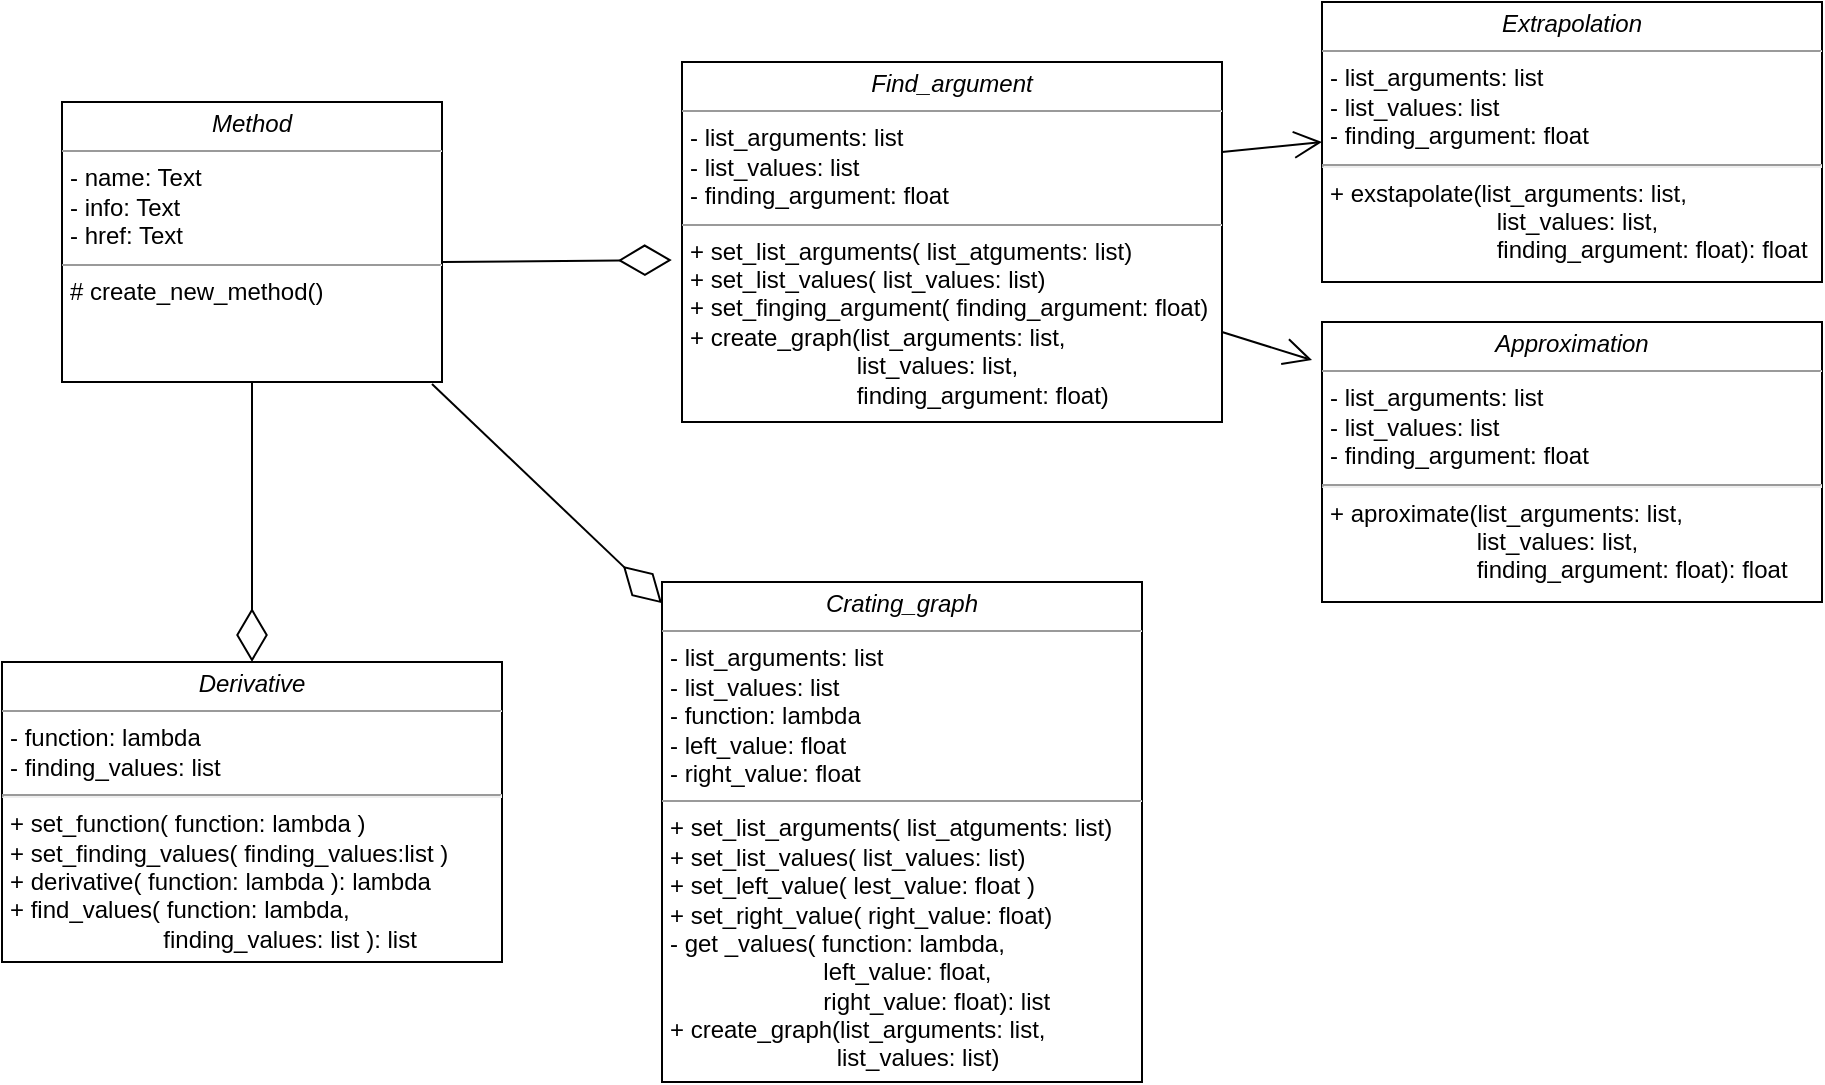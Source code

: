<mxfile version="12.3.6" type="device" pages="1"><diagram name="Page-1" id="c4acf3e9-155e-7222-9cf6-157b1a14988f"><mxGraphModel dx="1422" dy="770" grid="1" gridSize="10" guides="1" tooltips="1" connect="1" arrows="1" fold="1" page="1" pageScale="1" pageWidth="850" pageHeight="1100" background="#ffffff" math="0" shadow="0"><root><mxCell id="0"/><mxCell id="1" parent="0"/><mxCell id="5d2195bd80daf111-10" value="&lt;p style=&quot;margin: 0px ; margin-top: 4px ; text-align: center&quot;&gt;&lt;i&gt;Extrapolation&lt;/i&gt;&lt;/p&gt;&lt;hr size=&quot;1&quot;&gt;&lt;p style=&quot;margin: 0px ; margin-left: 4px&quot;&gt;&lt;/p&gt;&lt;p style=&quot;margin: 0px 0px 0px 4px&quot;&gt;- list_arguments: list&lt;br&gt;- list_values: list&lt;/p&gt;&lt;p style=&quot;margin: 0px ; margin-left: 4px&quot;&gt;&lt;span&gt;- finding_argument: float&lt;/span&gt;&lt;/p&gt;&lt;hr&gt;&lt;p style=&quot;margin: 0px 0px 0px 4px&quot;&gt;+ exstapolate(list_arguments: list,&amp;nbsp;&lt;/p&gt;&lt;p style=&quot;margin: 0px 0px 0px 4px&quot;&gt;&amp;nbsp; &amp;nbsp; &amp;nbsp; &amp;nbsp; &amp;nbsp; &amp;nbsp; &amp;nbsp; &amp;nbsp; &amp;nbsp; &amp;nbsp; &amp;nbsp; &amp;nbsp; &amp;nbsp;list_values: list,&lt;/p&gt;&lt;p style=&quot;margin: 0px 0px 0px 4px&quot;&gt;&amp;nbsp; &amp;nbsp; &amp;nbsp; &amp;nbsp; &amp;nbsp; &amp;nbsp; &amp;nbsp; &amp;nbsp; &amp;nbsp; &amp;nbsp; &amp;nbsp; &amp;nbsp; &amp;nbsp;finding_argument: float): float&lt;/p&gt;" style="verticalAlign=top;align=left;overflow=fill;fontSize=12;fontFamily=Helvetica;html=1;rounded=0;shadow=0;comic=0;labelBackgroundColor=none;strokeWidth=1" parent="1" vertex="1"><mxGeometry x="680" y="40" width="250" height="140" as="geometry"/></mxCell><mxCell id="5d2195bd80daf111-15" value="&lt;p style=&quot;margin: 0px ; margin-top: 4px ; text-align: center&quot;&gt;&lt;i&gt;Find_argument&lt;/i&gt;&lt;/p&gt;&lt;hr size=&quot;1&quot;&gt;&lt;p style=&quot;margin: 0px ; margin-left: 4px&quot;&gt;- list_arguments: list&lt;br&gt;- list_values: list&lt;/p&gt;&lt;p style=&quot;margin: 0px ; margin-left: 4px&quot;&gt;- finding_argument: float&lt;/p&gt;&lt;hr size=&quot;1&quot;&gt;&lt;p style=&quot;margin: 0px ; margin-left: 4px&quot;&gt;+ set_list_arguments( list_atguments: list)&lt;/p&gt;&lt;p style=&quot;margin: 0px ; margin-left: 4px&quot;&gt;+ set_list_values( list_values: list)&lt;/p&gt;&lt;p style=&quot;margin: 0px ; margin-left: 4px&quot;&gt;+ set_finging_argument( finding_argument: float)&lt;/p&gt;&lt;p style=&quot;margin: 0px ; margin-left: 4px&quot;&gt;&lt;span&gt;+ create_graph(&lt;/span&gt;&lt;span&gt;list_arguments: list,&amp;nbsp;&lt;/span&gt;&lt;/p&gt;&lt;p style=&quot;margin: 0px 0px 0px 4px&quot;&gt;&amp;nbsp; &amp;nbsp; &amp;nbsp; &amp;nbsp; &amp;nbsp; &amp;nbsp; &amp;nbsp; &amp;nbsp; &amp;nbsp; &amp;nbsp; &amp;nbsp; &amp;nbsp; &amp;nbsp;list_values: list,&lt;/p&gt;&lt;p style=&quot;margin: 0px 0px 0px 4px&quot;&gt;&lt;span&gt;&amp;nbsp; &amp;nbsp; &amp;nbsp; &amp;nbsp; &amp;nbsp; &amp;nbsp; &amp;nbsp; &amp;nbsp; &amp;nbsp; &amp;nbsp; &amp;nbsp; &amp;nbsp; &amp;nbsp;finding_argument: float)&lt;/span&gt;&lt;/p&gt;&lt;div&gt;&lt;br&gt;&lt;/div&gt;" style="verticalAlign=top;align=left;overflow=fill;fontSize=12;fontFamily=Helvetica;html=1;rounded=0;shadow=0;comic=0;labelBackgroundColor=none;strokeWidth=1" parent="1" vertex="1"><mxGeometry x="360" y="70" width="270" height="180" as="geometry"/></mxCell><mxCell id="5d2195bd80daf111-18" value="&lt;p style=&quot;margin: 0px ; margin-top: 4px ; text-align: center&quot;&gt;&lt;i&gt;Method&lt;/i&gt;&lt;/p&gt;&lt;hr size=&quot;1&quot;&gt;&lt;p style=&quot;margin: 0px ; margin-left: 4px&quot;&gt;- name: Text&lt;br&gt;- info: Text&lt;/p&gt;&lt;p style=&quot;margin: 0px ; margin-left: 4px&quot;&gt;- href: Text&lt;/p&gt;&lt;hr size=&quot;1&quot;&gt;&lt;p style=&quot;margin: 0px ; margin-left: 4px&quot;&gt;# create_new_method()&lt;br&gt;&lt;/p&gt;" style="verticalAlign=top;align=left;overflow=fill;fontSize=12;fontFamily=Helvetica;html=1;rounded=0;shadow=0;comic=0;labelBackgroundColor=none;strokeWidth=1" parent="1" vertex="1"><mxGeometry x="50" y="90" width="190" height="140" as="geometry"/></mxCell><mxCell id="5d2195bd80daf111-19" value="&lt;p style=&quot;margin: 0px ; margin-top: 4px ; text-align: center&quot;&gt;&lt;i&gt;Approximation&lt;/i&gt;&lt;/p&gt;&lt;hr size=&quot;1&quot;&gt;&lt;p style=&quot;margin: 0px 0px 0px 4px&quot;&gt;&lt;/p&gt;&lt;p style=&quot;margin: 0px 0px 0px 4px&quot;&gt;- list_arguments: list&lt;br&gt;- list_values: list&lt;/p&gt;&lt;p style=&quot;margin: 0px 0px 0px 4px&quot;&gt;- finding_argument: float&lt;/p&gt;&lt;hr&gt;&lt;p style=&quot;margin: 0px 0px 0px 4px&quot;&gt;+ aproximate(list_arguments: list,&amp;nbsp;&lt;/p&gt;&lt;p style=&quot;margin: 0px 0px 0px 4px&quot;&gt;&amp;nbsp; &amp;nbsp; &amp;nbsp; &amp;nbsp; &amp;nbsp; &amp;nbsp; &amp;nbsp; &amp;nbsp; &amp;nbsp; &amp;nbsp; &amp;nbsp; list_values: list,&lt;/p&gt;&lt;p style=&quot;margin: 0px 0px 0px 4px&quot;&gt;&amp;nbsp; &amp;nbsp; &amp;nbsp; &amp;nbsp; &amp;nbsp; &amp;nbsp; &amp;nbsp; &amp;nbsp; &amp;nbsp; &amp;nbsp; &amp;nbsp; finding_argument: float): float&lt;/p&gt;" style="verticalAlign=top;align=left;overflow=fill;fontSize=12;fontFamily=Helvetica;html=1;rounded=0;shadow=0;comic=0;labelBackgroundColor=none;strokeWidth=1" parent="1" vertex="1"><mxGeometry x="680" y="200" width="250" height="140" as="geometry"/></mxCell><mxCell id="5d2195bd80daf111-20" value="&lt;p style=&quot;margin: 0px ; margin-top: 4px ; text-align: center&quot;&gt;&lt;i&gt;Crating_graph&lt;/i&gt;&lt;/p&gt;&lt;hr size=&quot;1&quot;&gt;&lt;p style=&quot;margin: 0px ; margin-left: 4px&quot;&gt;- list_arguments: list&lt;br&gt;- list_values: list&lt;br&gt;&lt;/p&gt;&lt;p style=&quot;margin: 0px ; margin-left: 4px&quot;&gt;- function: lambda&lt;/p&gt;&lt;p style=&quot;margin: 0px ; margin-left: 4px&quot;&gt;- left_value: float&lt;/p&gt;&lt;p style=&quot;margin: 0px ; margin-left: 4px&quot;&gt;- right_value: float&amp;nbsp;&lt;/p&gt;&lt;hr size=&quot;1&quot;&gt;&lt;p style=&quot;margin: 0px 0px 0px 4px&quot;&gt;+ set_list_arguments( list_atguments: list)&lt;/p&gt;&lt;p style=&quot;margin: 0px 0px 0px 4px&quot;&gt;+ set_list_values( list_values: list)&lt;/p&gt;&lt;p style=&quot;margin: 0px 0px 0px 4px&quot;&gt;+ set_left_value( lest_value: float )&lt;/p&gt;&lt;p style=&quot;margin: 0px 0px 0px 4px&quot;&gt;+ set_right_value( right_value: float)&lt;/p&gt;&lt;p style=&quot;margin: 0px 0px 0px 4px&quot;&gt;- get _values( function: lambda,&amp;nbsp;&lt;/p&gt;&lt;p style=&quot;margin: 0px 0px 0px 4px&quot;&gt;&amp;nbsp; &amp;nbsp; &amp;nbsp; &amp;nbsp; &amp;nbsp; &amp;nbsp; &amp;nbsp; &amp;nbsp; &amp;nbsp; &amp;nbsp; &amp;nbsp; &amp;nbsp;left_value: float,&amp;nbsp;&lt;/p&gt;&lt;p style=&quot;margin: 0px 0px 0px 4px&quot;&gt;&amp;nbsp; &amp;nbsp; &amp;nbsp; &amp;nbsp; &amp;nbsp; &amp;nbsp; &amp;nbsp; &amp;nbsp; &amp;nbsp; &amp;nbsp; &amp;nbsp; &amp;nbsp;right_value: float): list&lt;/p&gt;&lt;p style=&quot;margin: 0px 0px 0px 4px&quot;&gt;+ create_graph(list_arguments: list,&amp;nbsp;&lt;/p&gt;&lt;p style=&quot;margin: 0px 0px 0px 4px&quot;&gt;&amp;nbsp; &amp;nbsp; &amp;nbsp; &amp;nbsp; &amp;nbsp; &amp;nbsp; &amp;nbsp; &amp;nbsp; &amp;nbsp; &amp;nbsp; &amp;nbsp; &amp;nbsp; &amp;nbsp;list_values: list&lt;span&gt;)&lt;/span&gt;&lt;/p&gt;&lt;div&gt;&lt;br&gt;&lt;/div&gt;" style="verticalAlign=top;align=left;overflow=fill;fontSize=12;fontFamily=Helvetica;html=1;rounded=0;shadow=0;comic=0;labelBackgroundColor=none;strokeWidth=1" parent="1" vertex="1"><mxGeometry x="350" y="330" width="240" height="250" as="geometry"/></mxCell><mxCell id="o89wv5utekoNz3ssqLT9-3" value="&lt;p style=&quot;margin: 0px ; margin-top: 4px ; text-align: center&quot;&gt;&lt;i&gt;Derivative&lt;/i&gt;&lt;br&gt;&lt;/p&gt;&lt;hr size=&quot;1&quot;&gt;&lt;p style=&quot;margin: 0px 0px 0px 4px&quot;&gt;&lt;/p&gt;&lt;p style=&quot;margin: 0px 0px 0px 4px&quot;&gt;- function: lambda&lt;br&gt;&lt;/p&gt;&lt;p style=&quot;margin: 0px 0px 0px 4px&quot;&gt;- finding_values: list&lt;/p&gt;&lt;hr&gt;&lt;p style=&quot;margin: 0px 0px 0px 4px&quot;&gt;+ set_function( function: lambda )&lt;/p&gt;&lt;p style=&quot;margin: 0px 0px 0px 4px&quot;&gt;+ set_finding_values( finding_values:list )&lt;/p&gt;&lt;p style=&quot;margin: 0px 0px 0px 4px&quot;&gt;&lt;span&gt;+ derivative( function: lambda ): lambda&lt;/span&gt;&lt;/p&gt;&lt;p style=&quot;margin: 0px 0px 0px 4px&quot;&gt;+ find_values(&amp;nbsp;&lt;span&gt;function: lambda,&lt;/span&gt;&lt;/p&gt;&lt;p style=&quot;margin: 0px 0px 0px 4px&quot;&gt;&lt;span&gt;&amp;nbsp; &amp;nbsp; &amp;nbsp; &amp;nbsp; &amp;nbsp; &amp;nbsp; &amp;nbsp; &amp;nbsp; &amp;nbsp; &amp;nbsp; &amp;nbsp; &amp;nbsp;finding_values: list ): list&lt;/span&gt;&lt;/p&gt;" style="verticalAlign=top;align=left;overflow=fill;fontSize=12;fontFamily=Helvetica;html=1;rounded=0;shadow=0;comic=0;labelBackgroundColor=none;strokeWidth=1" vertex="1" parent="1"><mxGeometry x="20" y="370" width="250" height="150" as="geometry"/></mxCell><mxCell id="o89wv5utekoNz3ssqLT9-4" value="" style="endArrow=diamondThin;endFill=0;endSize=24;html=1;entryX=-0.019;entryY=0.55;entryDx=0;entryDy=0;entryPerimeter=0;" edge="1" parent="1" target="5d2195bd80daf111-15"><mxGeometry width="160" relative="1" as="geometry"><mxPoint x="240" y="170" as="sourcePoint"/><mxPoint x="340" y="170" as="targetPoint"/></mxGeometry></mxCell><mxCell id="o89wv5utekoNz3ssqLT9-7" value="" style="endArrow=diamondThin;endFill=0;endSize=24;html=1;exitX=0.5;exitY=1;exitDx=0;exitDy=0;entryX=0.5;entryY=0;entryDx=0;entryDy=0;" edge="1" parent="1" source="5d2195bd80daf111-18" target="o89wv5utekoNz3ssqLT9-3"><mxGeometry width="160" relative="1" as="geometry"><mxPoint x="50" y="290" as="sourcePoint"/><mxPoint x="210" y="290" as="targetPoint"/></mxGeometry></mxCell><mxCell id="o89wv5utekoNz3ssqLT9-8" value="" style="endArrow=diamondThin;endFill=0;endSize=24;html=1;" edge="1" parent="1" target="5d2195bd80daf111-20"><mxGeometry width="160" relative="1" as="geometry"><mxPoint x="235" y="231" as="sourcePoint"/><mxPoint x="180" y="610" as="targetPoint"/></mxGeometry></mxCell><mxCell id="o89wv5utekoNz3ssqLT9-9" value="" style="endArrow=open;endFill=1;endSize=12;html=1;exitX=1;exitY=0.25;exitDx=0;exitDy=0;entryX=0;entryY=0.5;entryDx=0;entryDy=0;" edge="1" parent="1" source="5d2195bd80daf111-15" target="5d2195bd80daf111-10"><mxGeometry width="160" relative="1" as="geometry"><mxPoint x="20" y="610" as="sourcePoint"/><mxPoint x="180" y="610" as="targetPoint"/></mxGeometry></mxCell><mxCell id="o89wv5utekoNz3ssqLT9-10" value="" style="endArrow=open;endFill=1;endSize=12;html=1;exitX=1;exitY=0.75;exitDx=0;exitDy=0;entryX=-0.02;entryY=0.136;entryDx=0;entryDy=0;entryPerimeter=0;" edge="1" parent="1" source="5d2195bd80daf111-15" target="5d2195bd80daf111-19"><mxGeometry width="160" relative="1" as="geometry"><mxPoint x="20" y="610" as="sourcePoint"/><mxPoint x="180" y="610" as="targetPoint"/></mxGeometry></mxCell></root></mxGraphModel></diagram></mxfile>